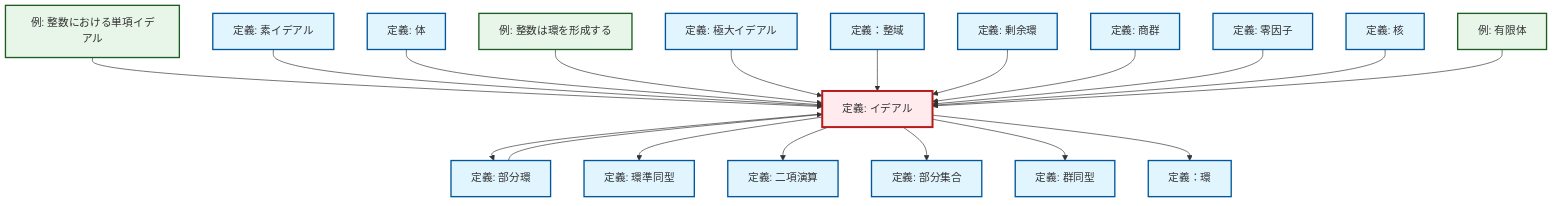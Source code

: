 graph TD
    classDef definition fill:#e1f5fe,stroke:#01579b,stroke-width:2px
    classDef theorem fill:#f3e5f5,stroke:#4a148c,stroke-width:2px
    classDef axiom fill:#fff3e0,stroke:#e65100,stroke-width:2px
    classDef example fill:#e8f5e9,stroke:#1b5e20,stroke-width:2px
    classDef current fill:#ffebee,stroke:#b71c1c,stroke-width:3px
    def-binary-operation["定義: 二項演算"]:::definition
    def-quotient-ring["定義: 剰余環"]:::definition
    def-ring["定義：環"]:::definition
    def-subset["定義: 部分集合"]:::definition
    def-prime-ideal["定義: 素イデアル"]:::definition
    def-field["定義: 体"]:::definition
    def-subring["定義: 部分環"]:::definition
    def-isomorphism["定義: 群同型"]:::definition
    ex-integers-ring["例: 整数は環を形成する"]:::example
    def-ring-homomorphism["定義: 環準同型"]:::definition
    ex-finite-field["例: 有限体"]:::example
    def-ideal["定義: イデアル"]:::definition
    ex-principal-ideal["例: 整数における単項イデアル"]:::example
    def-zero-divisor["定義: 零因子"]:::definition
    def-kernel["定義: 核"]:::definition
    def-maximal-ideal["定義: 極大イデアル"]:::definition
    def-integral-domain["定義：整域"]:::definition
    def-quotient-group["定義: 商群"]:::definition
    def-ideal --> def-subring
    def-ideal --> def-ring-homomorphism
    ex-principal-ideal --> def-ideal
    def-prime-ideal --> def-ideal
    def-field --> def-ideal
    def-ideal --> def-binary-operation
    def-ideal --> def-subset
    ex-integers-ring --> def-ideal
    def-maximal-ideal --> def-ideal
    def-subring --> def-ideal
    def-integral-domain --> def-ideal
    def-quotient-ring --> def-ideal
    def-quotient-group --> def-ideal
    def-zero-divisor --> def-ideal
    def-ideal --> def-isomorphism
    def-ideal --> def-ring
    def-kernel --> def-ideal
    ex-finite-field --> def-ideal
    class def-ideal current